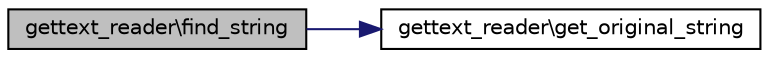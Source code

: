 digraph G
{
  edge [fontname="Helvetica",fontsize="10",labelfontname="Helvetica",labelfontsize="10"];
  node [fontname="Helvetica",fontsize="10",shape=record];
  rankdir="LR";
  Node1 [label="gettext_reader\\find_string",height=0.2,width=0.4,color="black", fillcolor="grey75", style="filled" fontcolor="black"];
  Node1 -> Node2 [color="midnightblue",fontsize="10",style="solid",fontname="Helvetica"];
  Node2 [label="gettext_reader\\get_original_string",height=0.2,width=0.4,color="black", fillcolor="white", style="filled",URL="$classgettext__reader.html#ae13bcf14ad939916763d03f1a7da7c75",tooltip="Returns a string from the &quot;originals&quot; table."];
}
